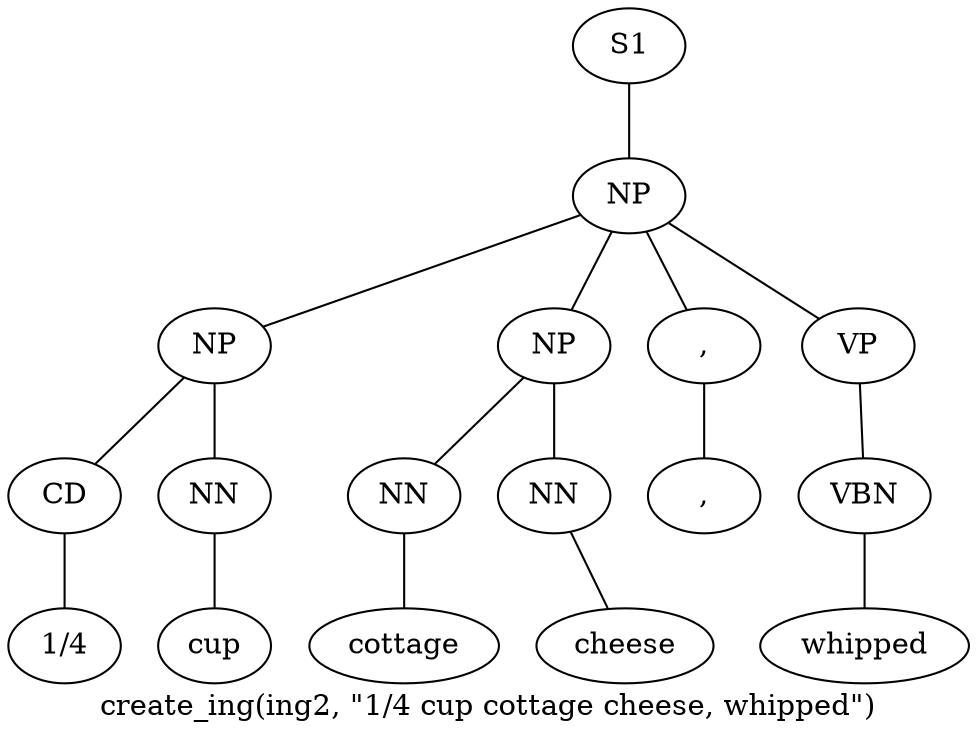 graph SyntaxGraph {
	label = "create_ing(ing2, \"1/4 cup cottage cheese, whipped\")";
	Node0 [label="S1"];
	Node1 [label="NP"];
	Node2 [label="NP"];
	Node3 [label="CD"];
	Node4 [label="1/4"];
	Node5 [label="NN"];
	Node6 [label="cup"];
	Node7 [label="NP"];
	Node8 [label="NN"];
	Node9 [label="cottage"];
	Node10 [label="NN"];
	Node11 [label="cheese"];
	Node12 [label=","];
	Node13 [label=","];
	Node14 [label="VP"];
	Node15 [label="VBN"];
	Node16 [label="whipped"];

	Node0 -- Node1;
	Node1 -- Node2;
	Node1 -- Node7;
	Node1 -- Node12;
	Node1 -- Node14;
	Node2 -- Node3;
	Node2 -- Node5;
	Node3 -- Node4;
	Node5 -- Node6;
	Node7 -- Node8;
	Node7 -- Node10;
	Node8 -- Node9;
	Node10 -- Node11;
	Node12 -- Node13;
	Node14 -- Node15;
	Node15 -- Node16;
}